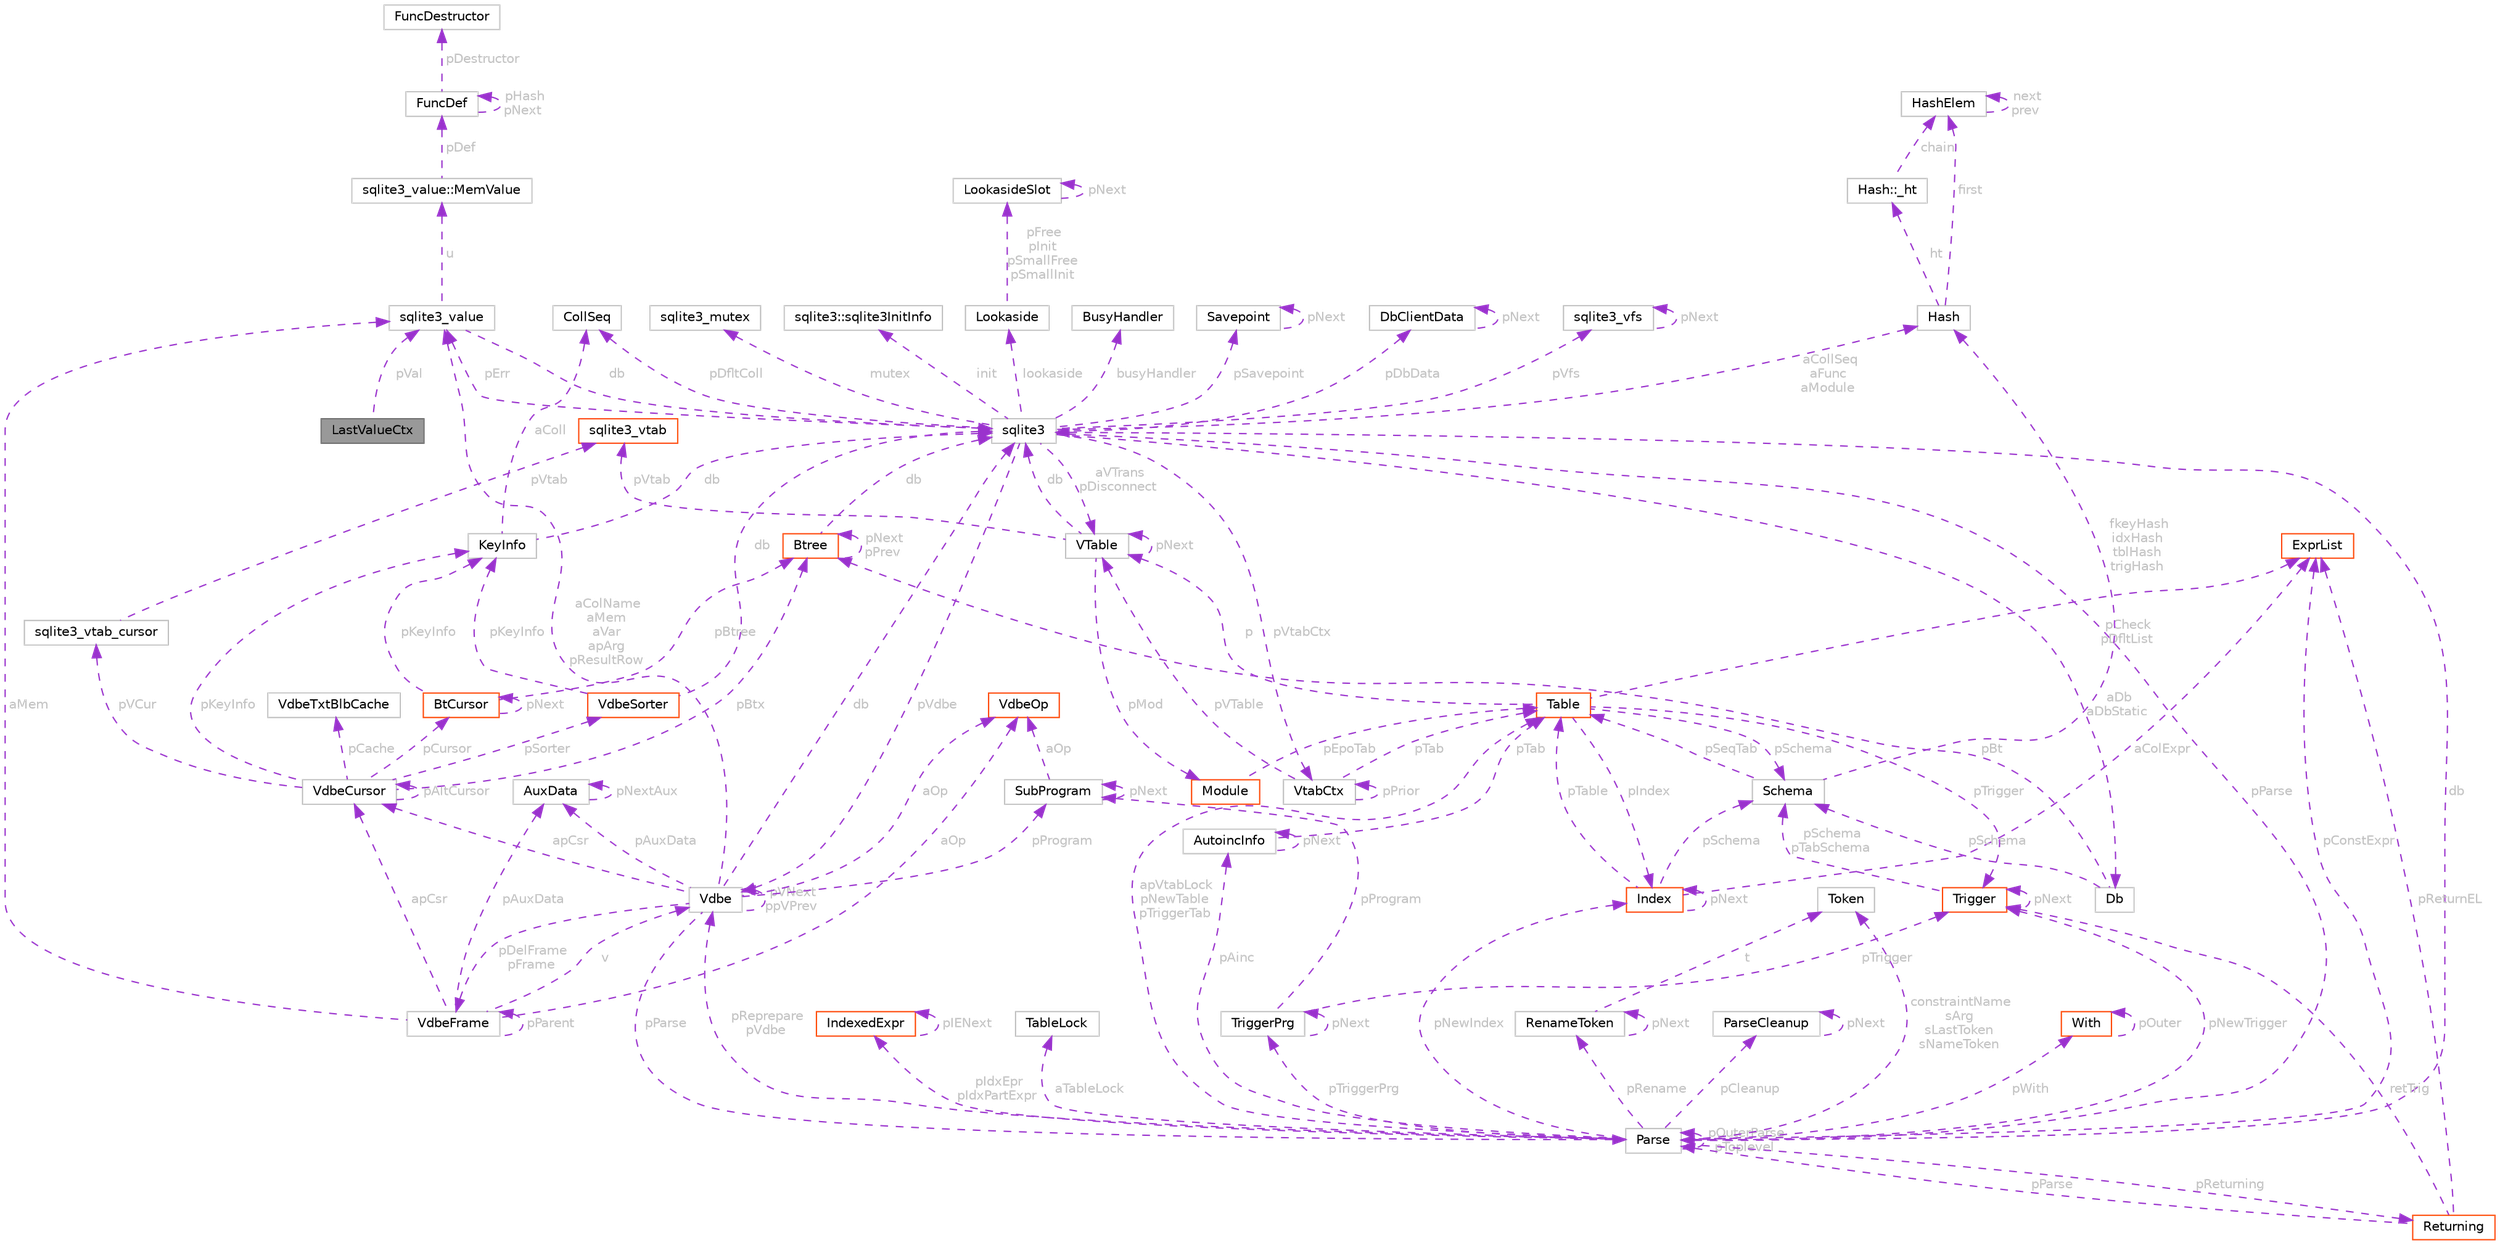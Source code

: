 digraph "LastValueCtx"
{
 // LATEX_PDF_SIZE
  bgcolor="transparent";
  edge [fontname=Helvetica,fontsize=10,labelfontname=Helvetica,labelfontsize=10];
  node [fontname=Helvetica,fontsize=10,shape=box,height=0.2,width=0.4];
  Node1 [id="Node000001",label="LastValueCtx",height=0.2,width=0.4,color="gray40", fillcolor="grey60", style="filled", fontcolor="black",tooltip=" "];
  Node2 -> Node1 [id="edge1_Node000001_Node000002",dir="back",color="darkorchid3",style="dashed",tooltip=" ",label=" pVal",fontcolor="grey" ];
  Node2 [id="Node000002",label="sqlite3_value",height=0.2,width=0.4,color="grey75", fillcolor="white", style="filled",URL="$structsqlite3__value.html",tooltip=" "];
  Node3 -> Node2 [id="edge2_Node000002_Node000003",dir="back",color="darkorchid3",style="dashed",tooltip=" ",label=" u",fontcolor="grey" ];
  Node3 [id="Node000003",label="sqlite3_value::MemValue",height=0.2,width=0.4,color="grey75", fillcolor="white", style="filled",URL="$unionsqlite3__value_1_1MemValue.html",tooltip=" "];
  Node4 -> Node3 [id="edge3_Node000003_Node000004",dir="back",color="darkorchid3",style="dashed",tooltip=" ",label=" pDef",fontcolor="grey" ];
  Node4 [id="Node000004",label="FuncDef",height=0.2,width=0.4,color="grey75", fillcolor="white", style="filled",URL="$structFuncDef.html",tooltip=" "];
  Node4 -> Node4 [id="edge4_Node000004_Node000004",dir="back",color="darkorchid3",style="dashed",tooltip=" ",label=" pHash\npNext",fontcolor="grey" ];
  Node5 -> Node4 [id="edge5_Node000004_Node000005",dir="back",color="darkorchid3",style="dashed",tooltip=" ",label=" pDestructor",fontcolor="grey" ];
  Node5 [id="Node000005",label="FuncDestructor",height=0.2,width=0.4,color="grey75", fillcolor="white", style="filled",URL="$structFuncDestructor.html",tooltip=" "];
  Node6 -> Node2 [id="edge6_Node000002_Node000006",dir="back",color="darkorchid3",style="dashed",tooltip=" ",label=" db",fontcolor="grey" ];
  Node6 [id="Node000006",label="sqlite3",height=0.2,width=0.4,color="grey75", fillcolor="white", style="filled",URL="$structsqlite3.html",tooltip=" "];
  Node7 -> Node6 [id="edge7_Node000006_Node000007",dir="back",color="darkorchid3",style="dashed",tooltip=" ",label=" pVfs",fontcolor="grey" ];
  Node7 [id="Node000007",label="sqlite3_vfs",height=0.2,width=0.4,color="grey75", fillcolor="white", style="filled",URL="$structsqlite3__vfs.html",tooltip=" "];
  Node7 -> Node7 [id="edge8_Node000007_Node000007",dir="back",color="darkorchid3",style="dashed",tooltip=" ",label=" pNext",fontcolor="grey" ];
  Node8 -> Node6 [id="edge9_Node000006_Node000008",dir="back",color="darkorchid3",style="dashed",tooltip=" ",label=" pVdbe",fontcolor="grey" ];
  Node8 [id="Node000008",label="Vdbe",height=0.2,width=0.4,color="grey75", fillcolor="white", style="filled",URL="$structVdbe.html",tooltip=" "];
  Node6 -> Node8 [id="edge10_Node000008_Node000006",dir="back",color="darkorchid3",style="dashed",tooltip=" ",label=" db",fontcolor="grey" ];
  Node8 -> Node8 [id="edge11_Node000008_Node000008",dir="back",color="darkorchid3",style="dashed",tooltip=" ",label=" pVNext\nppVPrev",fontcolor="grey" ];
  Node9 -> Node8 [id="edge12_Node000008_Node000009",dir="back",color="darkorchid3",style="dashed",tooltip=" ",label=" pParse",fontcolor="grey" ];
  Node9 [id="Node000009",label="Parse",height=0.2,width=0.4,color="grey75", fillcolor="white", style="filled",URL="$structParse.html",tooltip=" "];
  Node6 -> Node9 [id="edge13_Node000009_Node000006",dir="back",color="darkorchid3",style="dashed",tooltip=" ",label=" db",fontcolor="grey" ];
  Node8 -> Node9 [id="edge14_Node000009_Node000008",dir="back",color="darkorchid3",style="dashed",tooltip=" ",label=" pReprepare\npVdbe",fontcolor="grey" ];
  Node10 -> Node9 [id="edge15_Node000009_Node000010",dir="back",color="darkorchid3",style="dashed",tooltip=" ",label=" pConstExpr",fontcolor="grey" ];
  Node10 [id="Node000010",label="ExprList",height=0.2,width=0.4,color="orangered", fillcolor="white", style="filled",URL="$structExprList.html",tooltip=" "];
  Node42 -> Node9 [id="edge16_Node000009_Node000042",dir="back",color="darkorchid3",style="dashed",tooltip=" ",label=" pIdxEpr\npIdxPartExpr",fontcolor="grey" ];
  Node42 [id="Node000042",label="IndexedExpr",height=0.2,width=0.4,color="orangered", fillcolor="white", style="filled",URL="$structIndexedExpr.html",tooltip=" "];
  Node42 -> Node42 [id="edge17_Node000042_Node000042",dir="back",color="darkorchid3",style="dashed",tooltip=" ",label=" pIENext",fontcolor="grey" ];
  Node43 -> Node9 [id="edge18_Node000009_Node000043",dir="back",color="darkorchid3",style="dashed",tooltip=" ",label=" aTableLock",fontcolor="grey" ];
  Node43 [id="Node000043",label="TableLock",height=0.2,width=0.4,color="grey75", fillcolor="white", style="filled",URL="$structTableLock.html",tooltip=" "];
  Node44 -> Node9 [id="edge19_Node000009_Node000044",dir="back",color="darkorchid3",style="dashed",tooltip=" ",label=" pAinc",fontcolor="grey" ];
  Node44 [id="Node000044",label="AutoincInfo",height=0.2,width=0.4,color="grey75", fillcolor="white", style="filled",URL="$structAutoincInfo.html",tooltip=" "];
  Node44 -> Node44 [id="edge20_Node000044_Node000044",dir="back",color="darkorchid3",style="dashed",tooltip=" ",label=" pNext",fontcolor="grey" ];
  Node16 -> Node44 [id="edge21_Node000044_Node000016",dir="back",color="darkorchid3",style="dashed",tooltip=" ",label=" pTab",fontcolor="grey" ];
  Node16 [id="Node000016",label="Table",height=0.2,width=0.4,color="orangered", fillcolor="white", style="filled",URL="$structTable.html",tooltip=" "];
  Node18 -> Node16 [id="edge22_Node000016_Node000018",dir="back",color="darkorchid3",style="dashed",tooltip=" ",label=" pIndex",fontcolor="grey" ];
  Node18 [id="Node000018",label="Index",height=0.2,width=0.4,color="orangered", fillcolor="white", style="filled",URL="$structIndex.html",tooltip=" "];
  Node16 -> Node18 [id="edge23_Node000018_Node000016",dir="back",color="darkorchid3",style="dashed",tooltip=" ",label=" pTable",fontcolor="grey" ];
  Node18 -> Node18 [id="edge24_Node000018_Node000018",dir="back",color="darkorchid3",style="dashed",tooltip=" ",label=" pNext",fontcolor="grey" ];
  Node19 -> Node18 [id="edge25_Node000018_Node000019",dir="back",color="darkorchid3",style="dashed",tooltip=" ",label=" pSchema",fontcolor="grey" ];
  Node19 [id="Node000019",label="Schema",height=0.2,width=0.4,color="grey75", fillcolor="white", style="filled",URL="$structSchema.html",tooltip=" "];
  Node20 -> Node19 [id="edge26_Node000019_Node000020",dir="back",color="darkorchid3",style="dashed",tooltip=" ",label=" fkeyHash\nidxHash\ntblHash\ntrigHash",fontcolor="grey" ];
  Node20 [id="Node000020",label="Hash",height=0.2,width=0.4,color="grey75", fillcolor="white", style="filled",URL="$structHash.html",tooltip=" "];
  Node21 -> Node20 [id="edge27_Node000020_Node000021",dir="back",color="darkorchid3",style="dashed",tooltip=" ",label=" first",fontcolor="grey" ];
  Node21 [id="Node000021",label="HashElem",height=0.2,width=0.4,color="grey75", fillcolor="white", style="filled",URL="$structHashElem.html",tooltip=" "];
  Node21 -> Node21 [id="edge28_Node000021_Node000021",dir="back",color="darkorchid3",style="dashed",tooltip=" ",label=" next\nprev",fontcolor="grey" ];
  Node22 -> Node20 [id="edge29_Node000020_Node000022",dir="back",color="darkorchid3",style="dashed",tooltip=" ",label=" ht",fontcolor="grey" ];
  Node22 [id="Node000022",label="Hash::_ht",height=0.2,width=0.4,color="grey75", fillcolor="white", style="filled",URL="$structHash_1_1__ht.html",tooltip=" "];
  Node21 -> Node22 [id="edge30_Node000022_Node000021",dir="back",color="darkorchid3",style="dashed",tooltip=" ",label=" chain",fontcolor="grey" ];
  Node16 -> Node19 [id="edge31_Node000019_Node000016",dir="back",color="darkorchid3",style="dashed",tooltip=" ",label=" pSeqTab",fontcolor="grey" ];
  Node10 -> Node18 [id="edge32_Node000018_Node000010",dir="back",color="darkorchid3",style="dashed",tooltip=" ",label=" aColExpr",fontcolor="grey" ];
  Node10 -> Node16 [id="edge33_Node000016_Node000010",dir="back",color="darkorchid3",style="dashed",tooltip=" ",label=" pCheck\npDfltList",fontcolor="grey" ];
  Node30 -> Node16 [id="edge34_Node000016_Node000030",dir="back",color="darkorchid3",style="dashed",tooltip=" ",label=" p",fontcolor="grey" ];
  Node30 [id="Node000030",label="VTable",height=0.2,width=0.4,color="grey75", fillcolor="white", style="filled",URL="$structVTable.html",tooltip=" "];
  Node6 -> Node30 [id="edge35_Node000030_Node000006",dir="back",color="darkorchid3",style="dashed",tooltip=" ",label=" db",fontcolor="grey" ];
  Node31 -> Node30 [id="edge36_Node000030_Node000031",dir="back",color="darkorchid3",style="dashed",tooltip=" ",label=" pMod",fontcolor="grey" ];
  Node31 [id="Node000031",label="Module",height=0.2,width=0.4,color="orangered", fillcolor="white", style="filled",URL="$structModule.html",tooltip=" "];
  Node16 -> Node31 [id="edge37_Node000031_Node000016",dir="back",color="darkorchid3",style="dashed",tooltip=" ",label=" pEpoTab",fontcolor="grey" ];
  Node33 -> Node30 [id="edge38_Node000030_Node000033",dir="back",color="darkorchid3",style="dashed",tooltip=" ",label=" pVtab",fontcolor="grey" ];
  Node33 [id="Node000033",label="sqlite3_vtab",height=0.2,width=0.4,color="orangered", fillcolor="white", style="filled",URL="$structsqlite3__vtab.html",tooltip=" "];
  Node30 -> Node30 [id="edge39_Node000030_Node000030",dir="back",color="darkorchid3",style="dashed",tooltip=" ",label=" pNext",fontcolor="grey" ];
  Node24 -> Node16 [id="edge40_Node000016_Node000024",dir="back",color="darkorchid3",style="dashed",tooltip=" ",label=" pTrigger",fontcolor="grey" ];
  Node24 [id="Node000024",label="Trigger",height=0.2,width=0.4,color="orangered", fillcolor="white", style="filled",URL="$structTrigger.html",tooltip=" "];
  Node19 -> Node24 [id="edge41_Node000024_Node000019",dir="back",color="darkorchid3",style="dashed",tooltip=" ",label=" pSchema\npTabSchema",fontcolor="grey" ];
  Node24 -> Node24 [id="edge42_Node000024_Node000024",dir="back",color="darkorchid3",style="dashed",tooltip=" ",label=" pNext",fontcolor="grey" ];
  Node19 -> Node16 [id="edge43_Node000016_Node000019",dir="back",color="darkorchid3",style="dashed",tooltip=" ",label=" pSchema",fontcolor="grey" ];
  Node9 -> Node9 [id="edge44_Node000009_Node000009",dir="back",color="darkorchid3",style="dashed",tooltip=" ",label=" pOuterParse\npToplevel",fontcolor="grey" ];
  Node16 -> Node9 [id="edge45_Node000009_Node000016",dir="back",color="darkorchid3",style="dashed",tooltip=" ",label=" apVtabLock\npNewTable\npTriggerTab",fontcolor="grey" ];
  Node45 -> Node9 [id="edge46_Node000009_Node000045",dir="back",color="darkorchid3",style="dashed",tooltip=" ",label=" pTriggerPrg",fontcolor="grey" ];
  Node45 [id="Node000045",label="TriggerPrg",height=0.2,width=0.4,color="grey75", fillcolor="white", style="filled",URL="$structTriggerPrg.html",tooltip=" "];
  Node24 -> Node45 [id="edge47_Node000045_Node000024",dir="back",color="darkorchid3",style="dashed",tooltip=" ",label=" pTrigger",fontcolor="grey" ];
  Node45 -> Node45 [id="edge48_Node000045_Node000045",dir="back",color="darkorchid3",style="dashed",tooltip=" ",label=" pNext",fontcolor="grey" ];
  Node46 -> Node45 [id="edge49_Node000045_Node000046",dir="back",color="darkorchid3",style="dashed",tooltip=" ",label=" pProgram",fontcolor="grey" ];
  Node46 [id="Node000046",label="SubProgram",height=0.2,width=0.4,color="grey75", fillcolor="white", style="filled",URL="$structSubProgram.html",tooltip=" "];
  Node47 -> Node46 [id="edge50_Node000046_Node000047",dir="back",color="darkorchid3",style="dashed",tooltip=" ",label=" aOp",fontcolor="grey" ];
  Node47 [id="Node000047",label="VdbeOp",height=0.2,width=0.4,color="orangered", fillcolor="white", style="filled",URL="$structVdbeOp.html",tooltip=" "];
  Node46 -> Node46 [id="edge51_Node000046_Node000046",dir="back",color="darkorchid3",style="dashed",tooltip=" ",label=" pNext",fontcolor="grey" ];
  Node53 -> Node9 [id="edge52_Node000009_Node000053",dir="back",color="darkorchid3",style="dashed",tooltip=" ",label=" pCleanup",fontcolor="grey" ];
  Node53 [id="Node000053",label="ParseCleanup",height=0.2,width=0.4,color="grey75", fillcolor="white", style="filled",URL="$structParseCleanup.html",tooltip=" "];
  Node53 -> Node53 [id="edge53_Node000053_Node000053",dir="back",color="darkorchid3",style="dashed",tooltip=" ",label=" pNext",fontcolor="grey" ];
  Node54 -> Node9 [id="edge54_Node000009_Node000054",dir="back",color="darkorchid3",style="dashed",tooltip=" ",label=" constraintName\nsArg\nsLastToken\nsNameToken",fontcolor="grey" ];
  Node54 [id="Node000054",label="Token",height=0.2,width=0.4,color="grey75", fillcolor="white", style="filled",URL="$structToken.html",tooltip=" "];
  Node55 -> Node9 [id="edge55_Node000009_Node000055",dir="back",color="darkorchid3",style="dashed",tooltip=" ",label=" pReturning",fontcolor="grey" ];
  Node55 [id="Node000055",label="Returning",height=0.2,width=0.4,color="orangered", fillcolor="white", style="filled",URL="$structReturning.html",tooltip=" "];
  Node9 -> Node55 [id="edge56_Node000055_Node000009",dir="back",color="darkorchid3",style="dashed",tooltip=" ",label=" pParse",fontcolor="grey" ];
  Node10 -> Node55 [id="edge57_Node000055_Node000010",dir="back",color="darkorchid3",style="dashed",tooltip=" ",label=" pReturnEL",fontcolor="grey" ];
  Node24 -> Node55 [id="edge58_Node000055_Node000024",dir="back",color="darkorchid3",style="dashed",tooltip=" ",label=" retTrig",fontcolor="grey" ];
  Node18 -> Node9 [id="edge59_Node000009_Node000018",dir="back",color="darkorchid3",style="dashed",tooltip=" ",label=" pNewIndex",fontcolor="grey" ];
  Node24 -> Node9 [id="edge60_Node000009_Node000024",dir="back",color="darkorchid3",style="dashed",tooltip=" ",label=" pNewTrigger",fontcolor="grey" ];
  Node36 -> Node9 [id="edge61_Node000009_Node000036",dir="back",color="darkorchid3",style="dashed",tooltip=" ",label=" pWith",fontcolor="grey" ];
  Node36 [id="Node000036",label="With",height=0.2,width=0.4,color="orangered", fillcolor="white", style="filled",URL="$structWith.html",tooltip=" "];
  Node36 -> Node36 [id="edge62_Node000036_Node000036",dir="back",color="darkorchid3",style="dashed",tooltip=" ",label=" pOuter",fontcolor="grey" ];
  Node56 -> Node9 [id="edge63_Node000009_Node000056",dir="back",color="darkorchid3",style="dashed",tooltip=" ",label=" pRename",fontcolor="grey" ];
  Node56 [id="Node000056",label="RenameToken",height=0.2,width=0.4,color="grey75", fillcolor="white", style="filled",URL="$structRenameToken.html",tooltip=" "];
  Node54 -> Node56 [id="edge64_Node000056_Node000054",dir="back",color="darkorchid3",style="dashed",tooltip=" ",label=" t",fontcolor="grey" ];
  Node56 -> Node56 [id="edge65_Node000056_Node000056",dir="back",color="darkorchid3",style="dashed",tooltip=" ",label=" pNext",fontcolor="grey" ];
  Node2 -> Node8 [id="edge66_Node000008_Node000002",dir="back",color="darkorchid3",style="dashed",tooltip=" ",label=" aColName\naMem\naVar\napArg\npResultRow",fontcolor="grey" ];
  Node57 -> Node8 [id="edge67_Node000008_Node000057",dir="back",color="darkorchid3",style="dashed",tooltip=" ",label=" apCsr",fontcolor="grey" ];
  Node57 [id="Node000057",label="VdbeCursor",height=0.2,width=0.4,color="grey75", fillcolor="white", style="filled",URL="$structVdbeCursor.html",tooltip=" "];
  Node58 -> Node57 [id="edge68_Node000057_Node000058",dir="back",color="darkorchid3",style="dashed",tooltip=" ",label=" pBtx",fontcolor="grey" ];
  Node58 [id="Node000058",label="Btree",height=0.2,width=0.4,color="orangered", fillcolor="white", style="filled",URL="$structBtree.html",tooltip=" "];
  Node6 -> Node58 [id="edge69_Node000058_Node000006",dir="back",color="darkorchid3",style="dashed",tooltip=" ",label=" db",fontcolor="grey" ];
  Node58 -> Node58 [id="edge70_Node000058_Node000058",dir="back",color="darkorchid3",style="dashed",tooltip=" ",label=" pNext\npPrev",fontcolor="grey" ];
  Node57 -> Node57 [id="edge71_Node000057_Node000057",dir="back",color="darkorchid3",style="dashed",tooltip=" ",label=" pAltCursor",fontcolor="grey" ];
  Node71 -> Node57 [id="edge72_Node000057_Node000071",dir="back",color="darkorchid3",style="dashed",tooltip=" ",label=" pCursor",fontcolor="grey" ];
  Node71 [id="Node000071",label="BtCursor",height=0.2,width=0.4,color="orangered", fillcolor="white", style="filled",URL="$structBtCursor.html",tooltip=" "];
  Node58 -> Node71 [id="edge73_Node000071_Node000058",dir="back",color="darkorchid3",style="dashed",tooltip=" ",label=" pBtree",fontcolor="grey" ];
  Node71 -> Node71 [id="edge74_Node000071_Node000071",dir="back",color="darkorchid3",style="dashed",tooltip=" ",label=" pNext",fontcolor="grey" ];
  Node51 -> Node71 [id="edge75_Node000071_Node000051",dir="back",color="darkorchid3",style="dashed",tooltip=" ",label=" pKeyInfo",fontcolor="grey" ];
  Node51 [id="Node000051",label="KeyInfo",height=0.2,width=0.4,color="grey75", fillcolor="white", style="filled",URL="$structKeyInfo.html",tooltip=" "];
  Node6 -> Node51 [id="edge76_Node000051_Node000006",dir="back",color="darkorchid3",style="dashed",tooltip=" ",label=" db",fontcolor="grey" ];
  Node50 -> Node51 [id="edge77_Node000051_Node000050",dir="back",color="darkorchid3",style="dashed",tooltip=" ",label=" aColl",fontcolor="grey" ];
  Node50 [id="Node000050",label="CollSeq",height=0.2,width=0.4,color="grey75", fillcolor="white", style="filled",URL="$structCollSeq.html",tooltip=" "];
  Node76 -> Node57 [id="edge78_Node000057_Node000076",dir="back",color="darkorchid3",style="dashed",tooltip=" ",label=" pVCur",fontcolor="grey" ];
  Node76 [id="Node000076",label="sqlite3_vtab_cursor",height=0.2,width=0.4,color="grey75", fillcolor="white", style="filled",URL="$structsqlite3__vtab__cursor.html",tooltip=" "];
  Node33 -> Node76 [id="edge79_Node000076_Node000033",dir="back",color="darkorchid3",style="dashed",tooltip=" ",label=" pVtab",fontcolor="grey" ];
  Node77 -> Node57 [id="edge80_Node000057_Node000077",dir="back",color="darkorchid3",style="dashed",tooltip=" ",label=" pSorter",fontcolor="grey" ];
  Node77 [id="Node000077",label="VdbeSorter",height=0.2,width=0.4,color="orangered", fillcolor="white", style="filled",URL="$structVdbeSorter.html",tooltip=" "];
  Node6 -> Node77 [id="edge81_Node000077_Node000006",dir="back",color="darkorchid3",style="dashed",tooltip=" ",label=" db",fontcolor="grey" ];
  Node51 -> Node77 [id="edge82_Node000077_Node000051",dir="back",color="darkorchid3",style="dashed",tooltip=" ",label=" pKeyInfo",fontcolor="grey" ];
  Node51 -> Node57 [id="edge83_Node000057_Node000051",dir="back",color="darkorchid3",style="dashed",tooltip=" ",label=" pKeyInfo",fontcolor="grey" ];
  Node87 -> Node57 [id="edge84_Node000057_Node000087",dir="back",color="darkorchid3",style="dashed",tooltip=" ",label=" pCache",fontcolor="grey" ];
  Node87 [id="Node000087",label="VdbeTxtBlbCache",height=0.2,width=0.4,color="grey75", fillcolor="white", style="filled",URL="$structVdbeTxtBlbCache.html",tooltip=" "];
  Node47 -> Node8 [id="edge85_Node000008_Node000047",dir="back",color="darkorchid3",style="dashed",tooltip=" ",label=" aOp",fontcolor="grey" ];
  Node88 -> Node8 [id="edge86_Node000008_Node000088",dir="back",color="darkorchid3",style="dashed",tooltip=" ",label=" pDelFrame\npFrame",fontcolor="grey" ];
  Node88 [id="Node000088",label="VdbeFrame",height=0.2,width=0.4,color="grey75", fillcolor="white", style="filled",URL="$structVdbeFrame.html",tooltip=" "];
  Node8 -> Node88 [id="edge87_Node000088_Node000008",dir="back",color="darkorchid3",style="dashed",tooltip=" ",label=" v",fontcolor="grey" ];
  Node88 -> Node88 [id="edge88_Node000088_Node000088",dir="back",color="darkorchid3",style="dashed",tooltip=" ",label=" pParent",fontcolor="grey" ];
  Node47 -> Node88 [id="edge89_Node000088_Node000047",dir="back",color="darkorchid3",style="dashed",tooltip=" ",label=" aOp",fontcolor="grey" ];
  Node2 -> Node88 [id="edge90_Node000088_Node000002",dir="back",color="darkorchid3",style="dashed",tooltip=" ",label=" aMem",fontcolor="grey" ];
  Node57 -> Node88 [id="edge91_Node000088_Node000057",dir="back",color="darkorchid3",style="dashed",tooltip=" ",label=" apCsr",fontcolor="grey" ];
  Node89 -> Node88 [id="edge92_Node000088_Node000089",dir="back",color="darkorchid3",style="dashed",tooltip=" ",label=" pAuxData",fontcolor="grey" ];
  Node89 [id="Node000089",label="AuxData",height=0.2,width=0.4,color="grey75", fillcolor="white", style="filled",URL="$structAuxData.html",tooltip=" "];
  Node89 -> Node89 [id="edge93_Node000089_Node000089",dir="back",color="darkorchid3",style="dashed",tooltip=" ",label=" pNextAux",fontcolor="grey" ];
  Node46 -> Node8 [id="edge94_Node000008_Node000046",dir="back",color="darkorchid3",style="dashed",tooltip=" ",label=" pProgram",fontcolor="grey" ];
  Node89 -> Node8 [id="edge95_Node000008_Node000089",dir="back",color="darkorchid3",style="dashed",tooltip=" ",label=" pAuxData",fontcolor="grey" ];
  Node50 -> Node6 [id="edge96_Node000006_Node000050",dir="back",color="darkorchid3",style="dashed",tooltip=" ",label=" pDfltColl",fontcolor="grey" ];
  Node74 -> Node6 [id="edge97_Node000006_Node000074",dir="back",color="darkorchid3",style="dashed",tooltip=" ",label=" mutex",fontcolor="grey" ];
  Node74 [id="Node000074",label="sqlite3_mutex",height=0.2,width=0.4,color="grey75", fillcolor="white", style="filled",URL="$structsqlite3__mutex.html",tooltip=" "];
  Node90 -> Node6 [id="edge98_Node000006_Node000090",dir="back",color="darkorchid3",style="dashed",tooltip=" ",label=" aDb\naDbStatic",fontcolor="grey" ];
  Node90 [id="Node000090",label="Db",height=0.2,width=0.4,color="grey75", fillcolor="white", style="filled",URL="$structDb.html",tooltip=" "];
  Node58 -> Node90 [id="edge99_Node000090_Node000058",dir="back",color="darkorchid3",style="dashed",tooltip=" ",label=" pBt",fontcolor="grey" ];
  Node19 -> Node90 [id="edge100_Node000090_Node000019",dir="back",color="darkorchid3",style="dashed",tooltip=" ",label=" pSchema",fontcolor="grey" ];
  Node91 -> Node6 [id="edge101_Node000006_Node000091",dir="back",color="darkorchid3",style="dashed",tooltip=" ",label=" init",fontcolor="grey" ];
  Node91 [id="Node000091",label="sqlite3::sqlite3InitInfo",height=0.2,width=0.4,color="grey75", fillcolor="white", style="filled",URL="$structsqlite3_1_1sqlite3InitInfo.html",tooltip=" "];
  Node9 -> Node6 [id="edge102_Node000006_Node000009",dir="back",color="darkorchid3",style="dashed",tooltip=" ",label=" pParse",fontcolor="grey" ];
  Node2 -> Node6 [id="edge103_Node000006_Node000002",dir="back",color="darkorchid3",style="dashed",tooltip=" ",label=" pErr",fontcolor="grey" ];
  Node92 -> Node6 [id="edge104_Node000006_Node000092",dir="back",color="darkorchid3",style="dashed",tooltip=" ",label=" lookaside",fontcolor="grey" ];
  Node92 [id="Node000092",label="Lookaside",height=0.2,width=0.4,color="grey75", fillcolor="white", style="filled",URL="$structLookaside.html",tooltip=" "];
  Node93 -> Node92 [id="edge105_Node000092_Node000093",dir="back",color="darkorchid3",style="dashed",tooltip=" ",label=" pFree\npInit\npSmallFree\npSmallInit",fontcolor="grey" ];
  Node93 [id="Node000093",label="LookasideSlot",height=0.2,width=0.4,color="grey75", fillcolor="white", style="filled",URL="$structLookasideSlot.html",tooltip=" "];
  Node93 -> Node93 [id="edge106_Node000093_Node000093",dir="back",color="darkorchid3",style="dashed",tooltip=" ",label=" pNext",fontcolor="grey" ];
  Node20 -> Node6 [id="edge107_Node000006_Node000020",dir="back",color="darkorchid3",style="dashed",tooltip=" ",label=" aCollSeq\naFunc\naModule",fontcolor="grey" ];
  Node94 -> Node6 [id="edge108_Node000006_Node000094",dir="back",color="darkorchid3",style="dashed",tooltip=" ",label=" pVtabCtx",fontcolor="grey" ];
  Node94 [id="Node000094",label="VtabCtx",height=0.2,width=0.4,color="grey75", fillcolor="white", style="filled",URL="$structVtabCtx.html",tooltip=" "];
  Node30 -> Node94 [id="edge109_Node000094_Node000030",dir="back",color="darkorchid3",style="dashed",tooltip=" ",label=" pVTable",fontcolor="grey" ];
  Node16 -> Node94 [id="edge110_Node000094_Node000016",dir="back",color="darkorchid3",style="dashed",tooltip=" ",label=" pTab",fontcolor="grey" ];
  Node94 -> Node94 [id="edge111_Node000094_Node000094",dir="back",color="darkorchid3",style="dashed",tooltip=" ",label=" pPrior",fontcolor="grey" ];
  Node30 -> Node6 [id="edge112_Node000006_Node000030",dir="back",color="darkorchid3",style="dashed",tooltip=" ",label=" aVTrans\npDisconnect",fontcolor="grey" ];
  Node95 -> Node6 [id="edge113_Node000006_Node000095",dir="back",color="darkorchid3",style="dashed",tooltip=" ",label=" busyHandler",fontcolor="grey" ];
  Node95 [id="Node000095",label="BusyHandler",height=0.2,width=0.4,color="grey75", fillcolor="white", style="filled",URL="$structBusyHandler.html",tooltip=" "];
  Node96 -> Node6 [id="edge114_Node000006_Node000096",dir="back",color="darkorchid3",style="dashed",tooltip=" ",label=" pSavepoint",fontcolor="grey" ];
  Node96 [id="Node000096",label="Savepoint",height=0.2,width=0.4,color="grey75", fillcolor="white", style="filled",URL="$structSavepoint.html",tooltip=" "];
  Node96 -> Node96 [id="edge115_Node000096_Node000096",dir="back",color="darkorchid3",style="dashed",tooltip=" ",label=" pNext",fontcolor="grey" ];
  Node97 -> Node6 [id="edge116_Node000006_Node000097",dir="back",color="darkorchid3",style="dashed",tooltip=" ",label=" pDbData",fontcolor="grey" ];
  Node97 [id="Node000097",label="DbClientData",height=0.2,width=0.4,color="grey75", fillcolor="white", style="filled",URL="$structDbClientData.html",tooltip=" "];
  Node97 -> Node97 [id="edge117_Node000097_Node000097",dir="back",color="darkorchid3",style="dashed",tooltip=" ",label=" pNext",fontcolor="grey" ];
}
